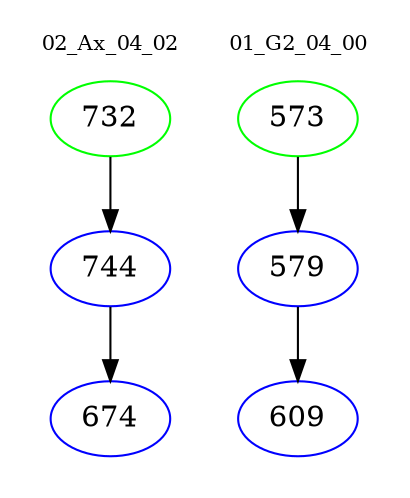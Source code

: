 digraph{
subgraph cluster_0 {
color = white
label = "02_Ax_04_02";
fontsize=10;
T0_732 [label="732", color="green"]
T0_732 -> T0_744 [color="black"]
T0_744 [label="744", color="blue"]
T0_744 -> T0_674 [color="black"]
T0_674 [label="674", color="blue"]
}
subgraph cluster_1 {
color = white
label = "01_G2_04_00";
fontsize=10;
T1_573 [label="573", color="green"]
T1_573 -> T1_579 [color="black"]
T1_579 [label="579", color="blue"]
T1_579 -> T1_609 [color="black"]
T1_609 [label="609", color="blue"]
}
}

